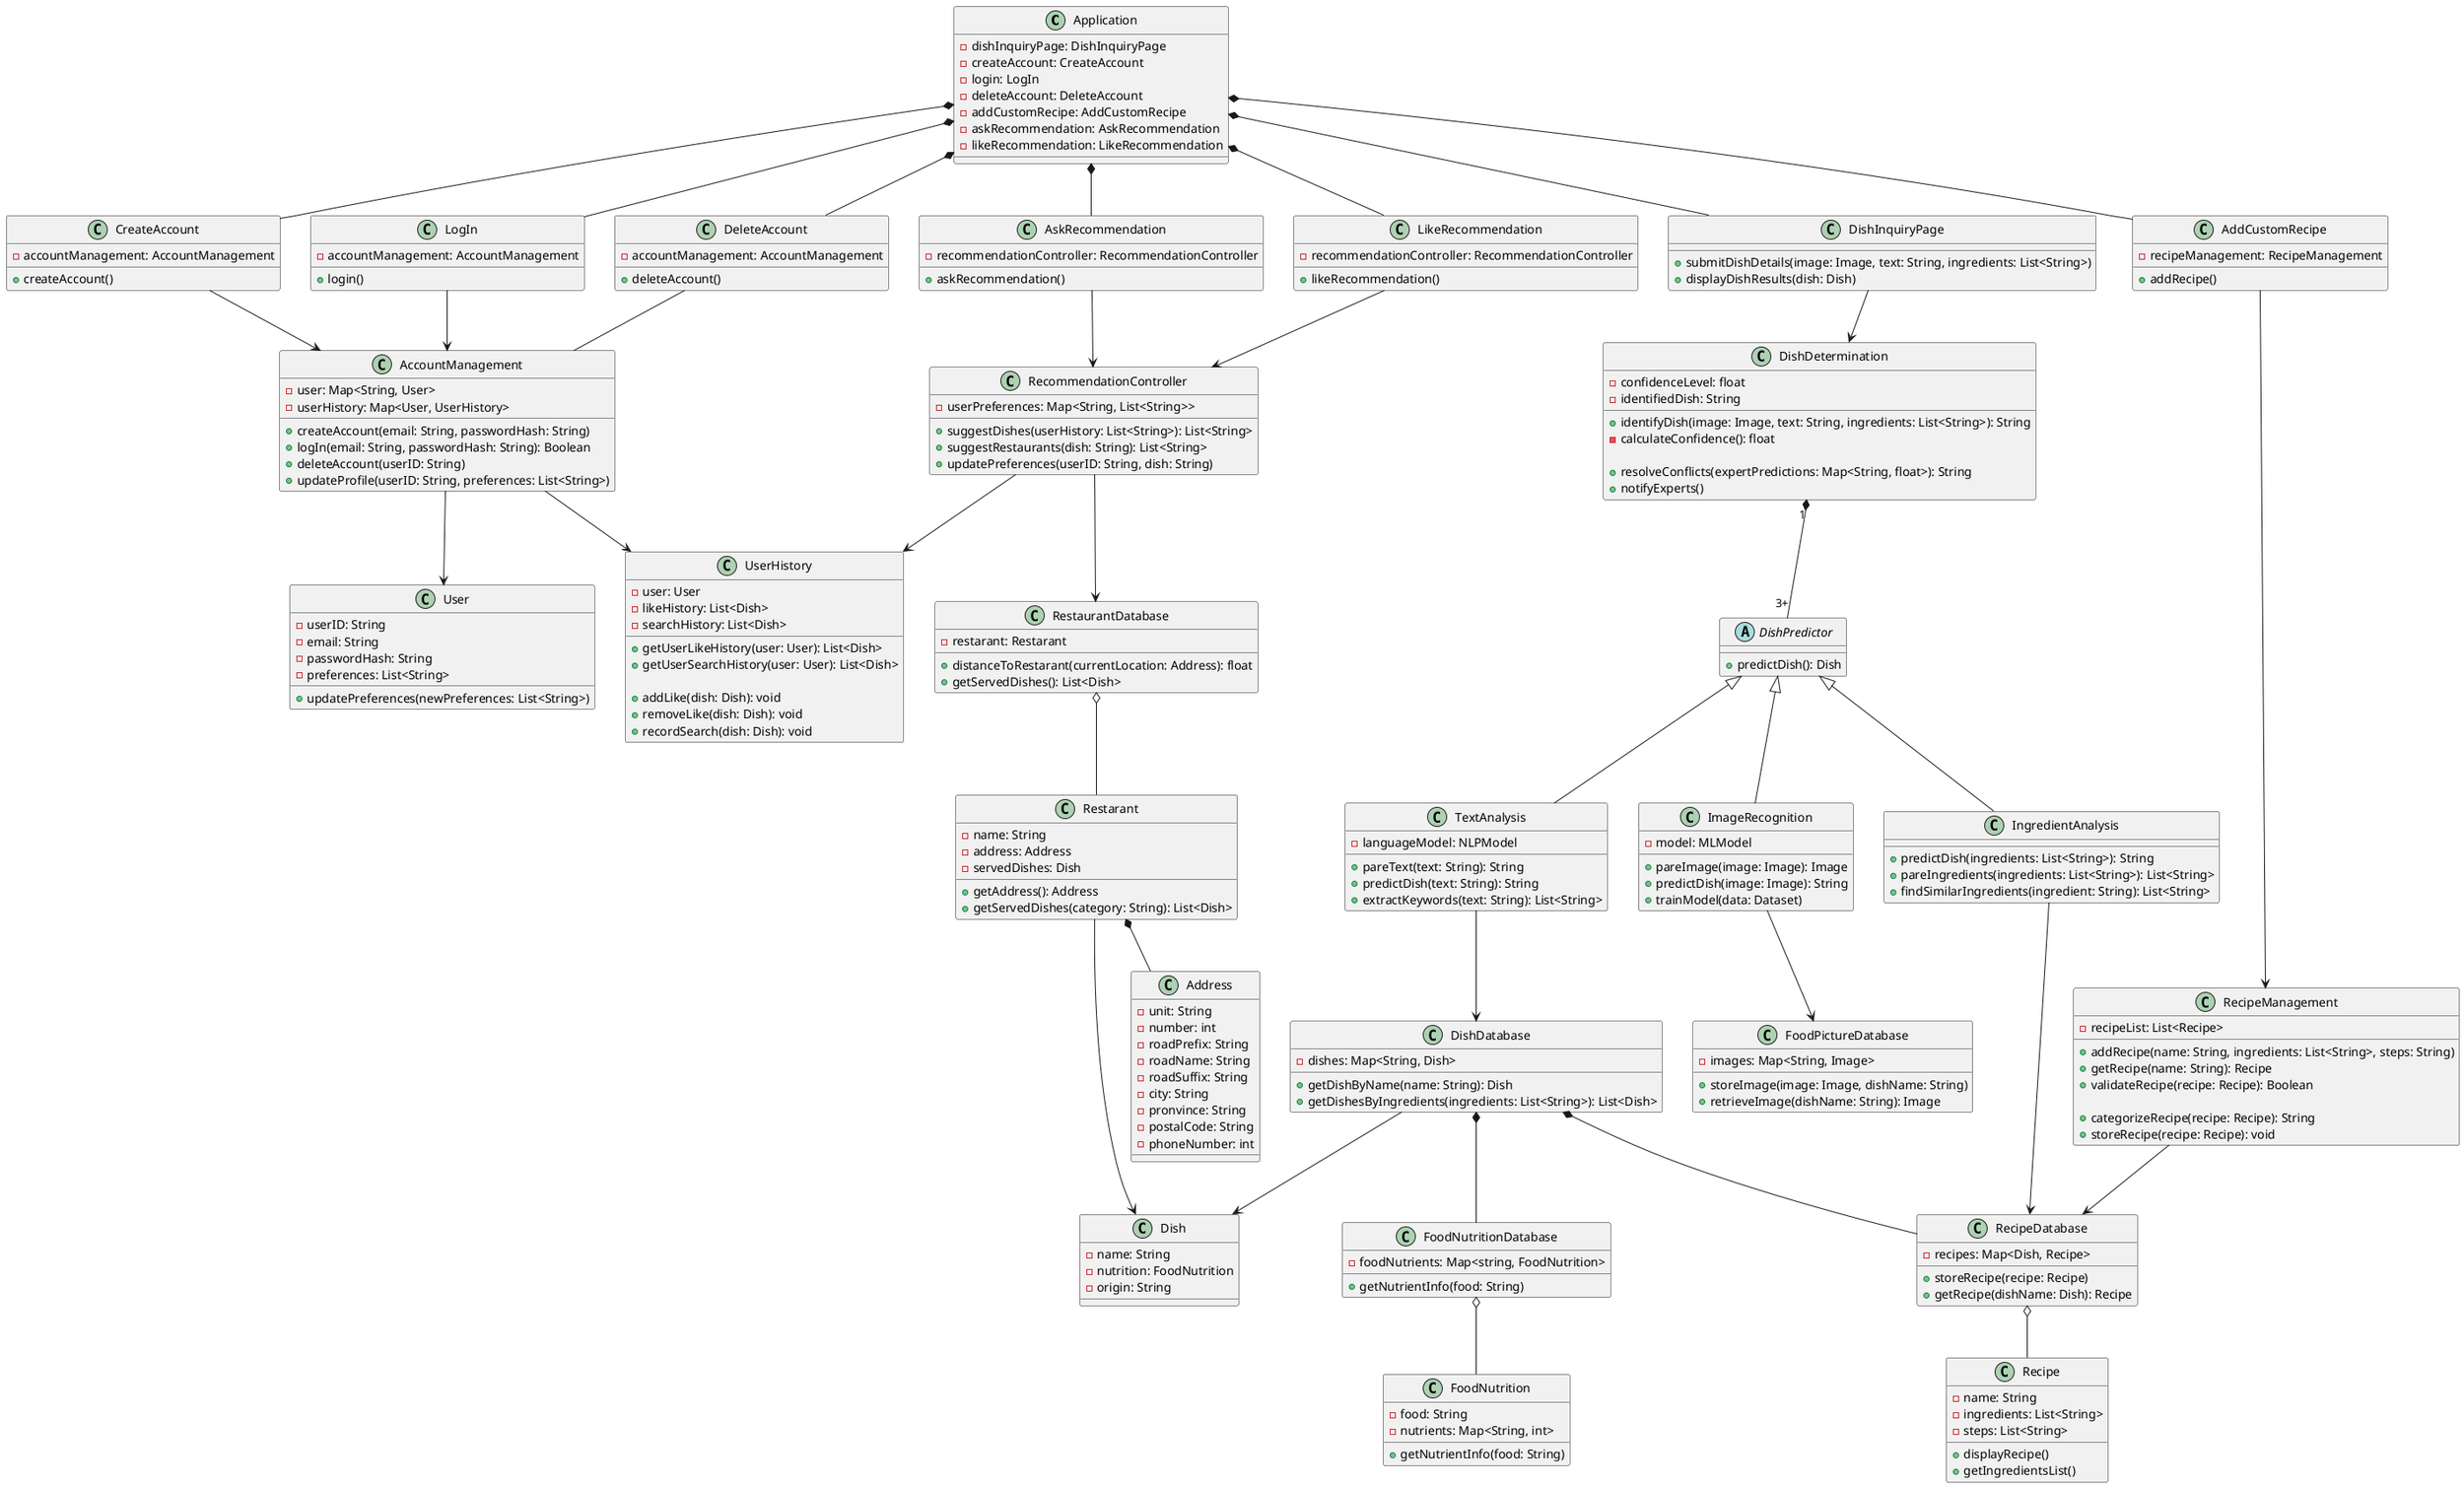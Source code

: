 @startuml
' Define classes for system architecture with attributes and methods

class "Application"{
    - dishInquiryPage: DishInquiryPage
    - createAccount: CreateAccount
    - login: LogIn
    - deleteAccount: DeleteAccount
    - addCustomRecipe: AddCustomRecipe
    - askRecommendation: AskRecommendation
    - likeRecommendation: LikeRecommendation
    
}

class "CreateAccount" {
      - accountManagement: AccountManagement
      + createAccount()
}

class "LogIn"{
      - accountManagement: AccountManagement
      + login()
}

class "DeleteAccount"{
      - accountManagement: AccountManagement
      + deleteAccount()
}

class "AddCustomRecipe" {
      - recipeManagement: RecipeManagement
      + addRecipe()
}

class "AskRecommendation" {
    - recommendationController: RecommendationController
    + askRecommendation()
}

class "LikeRecommendation" {
    - recommendationController: RecommendationController

    ' Fix# 1 Rename “askRecommendation” in LikeRecommendation
    + likeRecommendation()
}

class "DishDetermination" {
    -confidenceLevel: float
    -identifiedDish: String
    +identifyDish(image: Image, text: String, ingredients: List<String>): String
    -calculateConfidence(): float

    ' Fix# 2 Add a Conflict-Resolution Method in DishDetermination (Blackboard)
    +resolveConflicts(expertPredictions: Map<String, float>): String
    +notifyExperts()
}

abstract "DishPredictor"{
    + predictDish(): Dish
}

class "ImageRecognition" {
    -model: MLModel
    +pareImage(image: Image): Image
    +predictDish(image: Image): String
    +trainModel(data: Dataset)
}

class "TextAnalysis" {
    -languageModel: NLPModel
    +pareText(text: String): String
    +predictDish(text: String): String
    +extractKeywords(text: String): List<String>
}

class "IngredientAnalysis" {
    +predictDish(ingredients: List<String>): String
    +pareIngredients(ingredients: List<String>): List<String>
    +findSimilarIngredients(ingredient: String): List<String>
}

class "RecipeManagement" {
    -recipeList: List<Recipe>
    +addRecipe(name: String, ingredients: List<String>, steps: String)
    +getRecipe(name: String): Recipe
    +validateRecipe(recipe: Recipe): Boolean
    
    ' Fix# 3 Additional methods to illustrate Pipe-and-Filter
    +categorizeRecipe(recipe: Recipe): String
    +storeRecipe(recipe: Recipe): void
}

class "RecommendationController" {
    -userPreferences: Map<String, List<String>>
    +suggestDishes(userHistory: List<String>): List<String>
    +suggestRestaurants(dish: String): List<String>
    +updatePreferences(userID: String, dish: String)
}

class "AccountManagement" {
    - user: Map<String, User>
    - userHistory: Map<User, UserHistory>
    +createAccount(email: String, passwordHash: String)
    +logIn(email: String, passwordHash: String): Boolean
    +deleteAccount(userID: String)
    +updateProfile(userID: String, preferences: List<String>)
}

class "DishInquiryPage" {
    +submitDishDetails(image: Image, text: String, ingredients: List<String>)
    +displayDishResults(dish: Dish)
}

class "User" {
    -userID: String
    -email: String
    -passwordHash: String
    -preferences: List<String>
    +updatePreferences(newPreferences: List<String>)
}

class "UserHistory" {
    - user: User
    - likeHistory: List<Dish>
    - searchHistory: List<Dish>

    + getUserLikeHistory(user: User): List<Dish>
    + getUserSearchHistory(user: User): List<Dish>

    ' FIX#4 Write/update methods
    + addLike(dish: Dish): void
    + removeLike(dish: Dish): void
    + recordSearch(dish: Dish): void
}

class "Recipe" {
    -name: String
    -ingredients: List<String>
    -steps: List<String>
    +displayRecipe()
    +getIngredientsList()
}

class "Dish" {
    -name: String
    -nutrition: FoodNutrition
    -origin: String
}

class "FoodPictureDatabase" {
    -images: Map<String, Image>
    +storeImage(image: Image, dishName: String)
    +retrieveImage(dishName: String): Image
}

class "DishDatabase" {
    -dishes: Map<String, Dish>
    +getDishByName(name: String): Dish
    +getDishesByIngredients(ingredients: List<String>): List<Dish>
}

class Address{
    - unit: String
    - number: int
    - roadPrefix: String
    - roadName: String
    - roadSuffix: String
    - city: String
    - pronvince: String
    - postalCode: String
    - phoneNumber: int
}

class Restarant {
    - name: String
    - address: Address
    - servedDishes: Dish
    + getAddress(): Address
    + getServedDishes(category: String): List<Dish>
}

class "RestaurantDatabase" {
    -restarant: Restarant
    +distanceToRestarant(currentLocation: Address): float
    +getServedDishes(): List<Dish>
}

class "RecipeDatabase" {
    -recipes: Map<Dish, Recipe>
    +storeRecipe(recipe: Recipe)
    +getRecipe(dishName: Dish): Recipe
}

class "FoodNutrition" {
    - food: String
    - nutrients: Map<String, int>
    + getNutrientInfo(food: String)
}

class "FoodNutritionDatabase" {
    - foodNutrients: Map<string, FoodNutrition>
    + getNutrientInfo(food: String)
}


' Relationships

Application *-- DishInquiryPage
Application *-- CreateAccount
Application *-- LogIn
Application *-- DeleteAccount
Application *-- AskRecommendation
Application *-- LikeRecommendation
Application *-- AddCustomRecipe

CreateAccount --> AccountManagement
LogIn --> AccountManagement
DeleteAccount -- AccountManagement
AskRecommendation --> RecommendationController
LikeRecommendation --> RecommendationController
AddCustomRecipe --> RecipeManagement

DishInquiryPage --> DishDetermination 
DishDetermination "1"*--"3+" DishPredictor
DishPredictor <|-- ImageRecognition
DishPredictor <|-- TextAnalysis
DishPredictor <|-- IngredientAnalysis

ImageRecognition --> FoodPictureDatabase 
TextAnalysis --> DishDatabase 
IngredientAnalysis --> RecipeDatabase

RecommendationController --> RestaurantDatabase
RecommendationController --> UserHistory 

AccountManagement --> User
AccountManagement --> UserHistory

RecipeManagement --> RecipeDatabase 


' Databases
DishDatabase --> Dish
DishDatabase *-- RecipeDatabase
DishDatabase *-- FoodNutritionDatabase
FoodNutritionDatabase o-- FoodNutrition

RestaurantDatabase o-- Restarant
Restarant *-- Address
Restarant --> Dish

RecipeDatabase o-- Recipe
@enduml